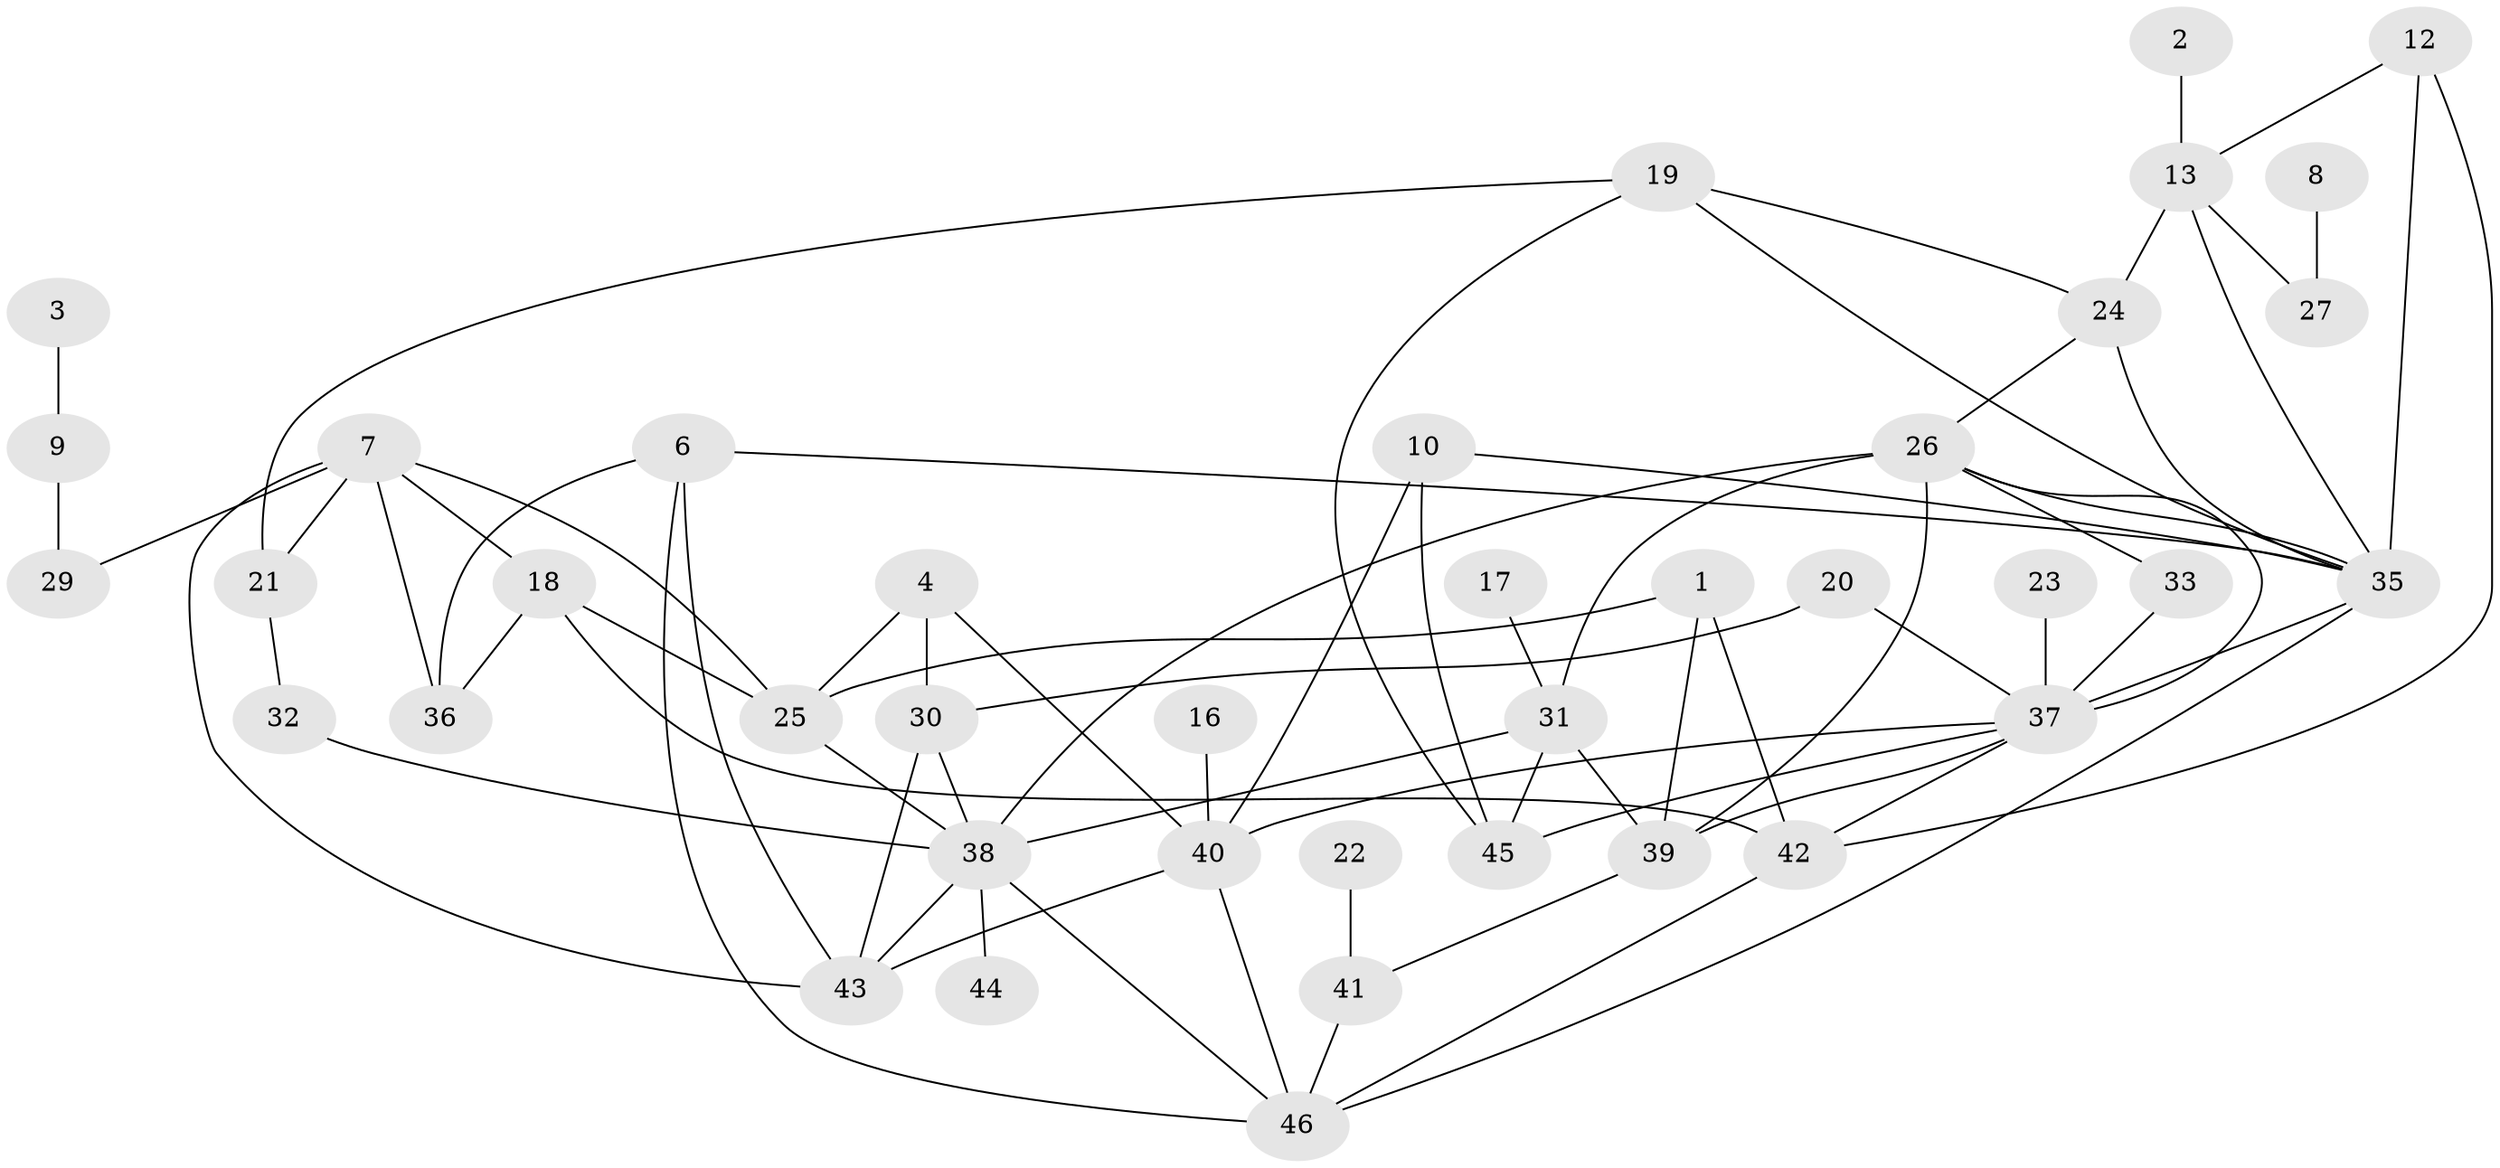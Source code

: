 // original degree distribution, {2: 0.23076923076923078, 6: 0.01098901098901099, 3: 0.2857142857142857, 1: 0.14285714285714285, 4: 0.2087912087912088, 0: 0.06593406593406594, 5: 0.054945054945054944}
// Generated by graph-tools (version 1.1) at 2025/49/03/09/25 03:49:09]
// undirected, 40 vertices, 73 edges
graph export_dot {
graph [start="1"]
  node [color=gray90,style=filled];
  1;
  2;
  3;
  4;
  6;
  7;
  8;
  9;
  10;
  12;
  13;
  16;
  17;
  18;
  19;
  20;
  21;
  22;
  23;
  24;
  25;
  26;
  27;
  29;
  30;
  31;
  32;
  33;
  35;
  36;
  37;
  38;
  39;
  40;
  41;
  42;
  43;
  44;
  45;
  46;
  1 -- 25 [weight=1.0];
  1 -- 39 [weight=1.0];
  1 -- 42 [weight=1.0];
  2 -- 13 [weight=1.0];
  3 -- 9 [weight=1.0];
  4 -- 25 [weight=1.0];
  4 -- 30 [weight=1.0];
  4 -- 40 [weight=1.0];
  6 -- 35 [weight=1.0];
  6 -- 36 [weight=1.0];
  6 -- 43 [weight=1.0];
  6 -- 46 [weight=1.0];
  7 -- 18 [weight=1.0];
  7 -- 21 [weight=1.0];
  7 -- 25 [weight=1.0];
  7 -- 29 [weight=1.0];
  7 -- 36 [weight=1.0];
  7 -- 43 [weight=1.0];
  8 -- 27 [weight=1.0];
  9 -- 29 [weight=1.0];
  10 -- 35 [weight=1.0];
  10 -- 40 [weight=1.0];
  10 -- 45 [weight=1.0];
  12 -- 13 [weight=1.0];
  12 -- 35 [weight=1.0];
  12 -- 42 [weight=1.0];
  13 -- 24 [weight=1.0];
  13 -- 27 [weight=1.0];
  13 -- 35 [weight=1.0];
  16 -- 40 [weight=1.0];
  17 -- 31 [weight=1.0];
  18 -- 25 [weight=1.0];
  18 -- 36 [weight=1.0];
  18 -- 42 [weight=1.0];
  19 -- 21 [weight=1.0];
  19 -- 24 [weight=1.0];
  19 -- 35 [weight=1.0];
  19 -- 45 [weight=1.0];
  20 -- 30 [weight=1.0];
  20 -- 37 [weight=1.0];
  21 -- 32 [weight=1.0];
  22 -- 41 [weight=1.0];
  23 -- 37 [weight=1.0];
  24 -- 26 [weight=1.0];
  24 -- 35 [weight=1.0];
  25 -- 38 [weight=1.0];
  26 -- 31 [weight=1.0];
  26 -- 33 [weight=1.0];
  26 -- 35 [weight=1.0];
  26 -- 37 [weight=1.0];
  26 -- 38 [weight=1.0];
  26 -- 39 [weight=1.0];
  30 -- 38 [weight=1.0];
  30 -- 43 [weight=1.0];
  31 -- 38 [weight=1.0];
  31 -- 39 [weight=1.0];
  31 -- 45 [weight=1.0];
  32 -- 38 [weight=1.0];
  33 -- 37 [weight=1.0];
  35 -- 37 [weight=1.0];
  35 -- 46 [weight=1.0];
  37 -- 39 [weight=1.0];
  37 -- 40 [weight=1.0];
  37 -- 42 [weight=1.0];
  37 -- 45 [weight=1.0];
  38 -- 43 [weight=1.0];
  38 -- 44 [weight=1.0];
  38 -- 46 [weight=1.0];
  39 -- 41 [weight=1.0];
  40 -- 43 [weight=1.0];
  40 -- 46 [weight=1.0];
  41 -- 46 [weight=1.0];
  42 -- 46 [weight=1.0];
}

